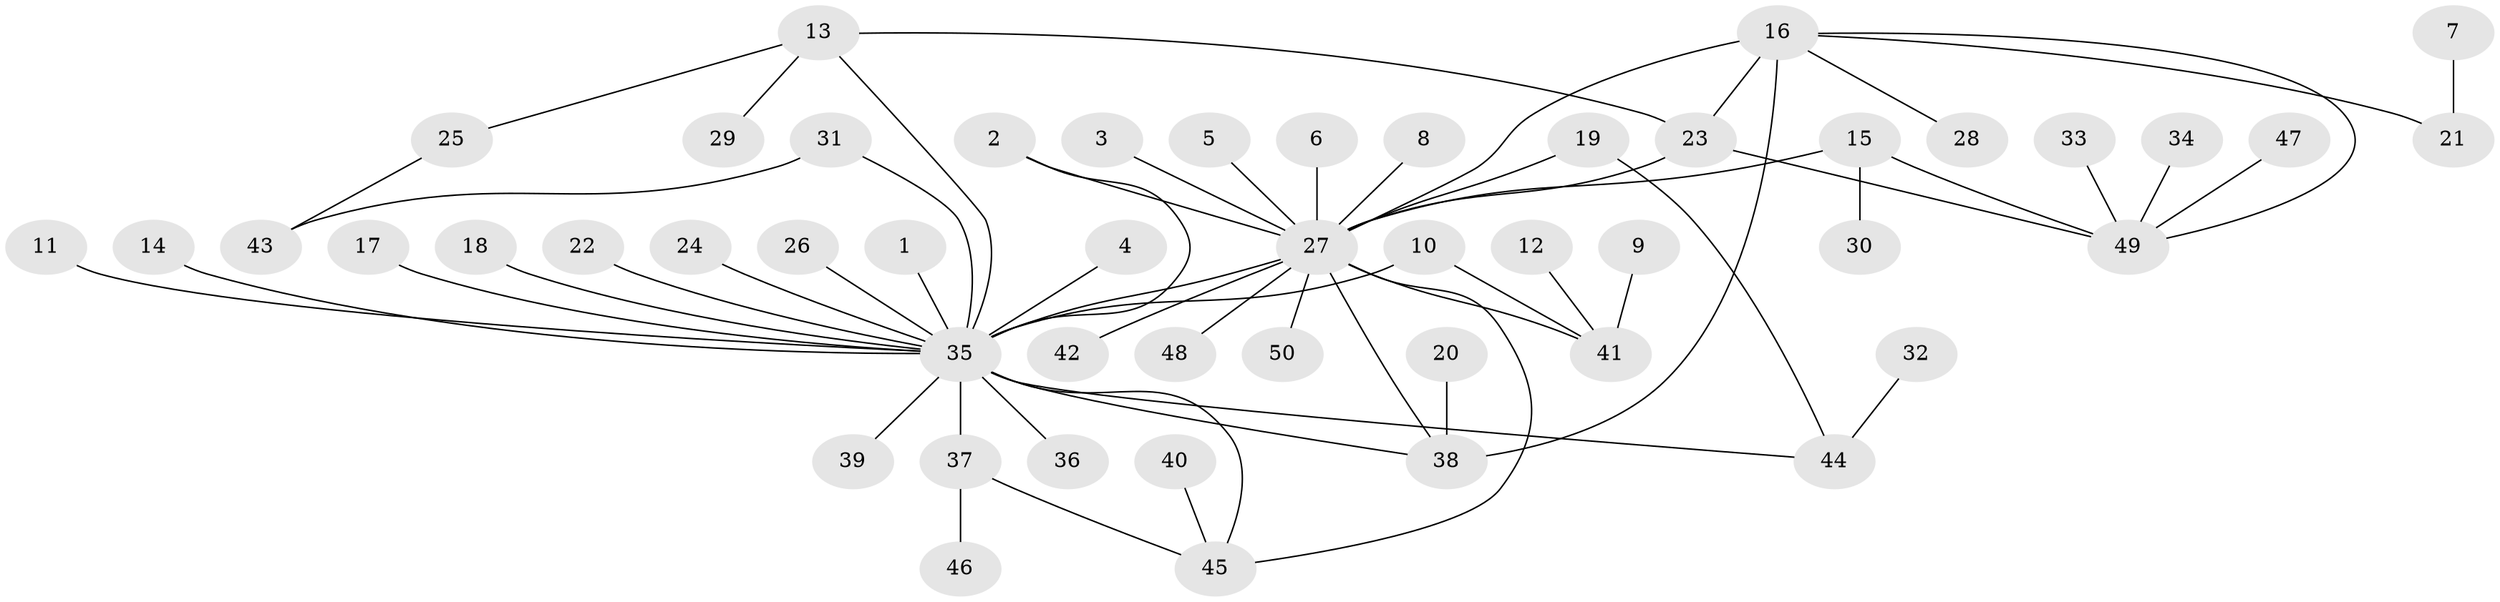 // original degree distribution, {18: 0.010101010101010102, 3: 0.1111111111111111, 19: 0.010101010101010102, 6: 0.04040404040404041, 1: 0.5454545454545454, 2: 0.21212121212121213, 5: 0.030303030303030304, 4: 0.030303030303030304, 7: 0.010101010101010102}
// Generated by graph-tools (version 1.1) at 2025/50/03/09/25 03:50:00]
// undirected, 50 vertices, 61 edges
graph export_dot {
graph [start="1"]
  node [color=gray90,style=filled];
  1;
  2;
  3;
  4;
  5;
  6;
  7;
  8;
  9;
  10;
  11;
  12;
  13;
  14;
  15;
  16;
  17;
  18;
  19;
  20;
  21;
  22;
  23;
  24;
  25;
  26;
  27;
  28;
  29;
  30;
  31;
  32;
  33;
  34;
  35;
  36;
  37;
  38;
  39;
  40;
  41;
  42;
  43;
  44;
  45;
  46;
  47;
  48;
  49;
  50;
  1 -- 35 [weight=1.0];
  2 -- 27 [weight=1.0];
  2 -- 35 [weight=1.0];
  3 -- 27 [weight=1.0];
  4 -- 35 [weight=1.0];
  5 -- 27 [weight=1.0];
  6 -- 27 [weight=1.0];
  7 -- 21 [weight=1.0];
  8 -- 27 [weight=1.0];
  9 -- 41 [weight=1.0];
  10 -- 35 [weight=1.0];
  10 -- 41 [weight=1.0];
  11 -- 35 [weight=1.0];
  12 -- 41 [weight=1.0];
  13 -- 23 [weight=1.0];
  13 -- 25 [weight=1.0];
  13 -- 29 [weight=1.0];
  13 -- 35 [weight=1.0];
  14 -- 35 [weight=1.0];
  15 -- 27 [weight=1.0];
  15 -- 30 [weight=1.0];
  15 -- 49 [weight=1.0];
  16 -- 21 [weight=1.0];
  16 -- 23 [weight=1.0];
  16 -- 27 [weight=1.0];
  16 -- 28 [weight=1.0];
  16 -- 38 [weight=2.0];
  16 -- 49 [weight=1.0];
  17 -- 35 [weight=1.0];
  18 -- 35 [weight=1.0];
  19 -- 27 [weight=1.0];
  19 -- 44 [weight=1.0];
  20 -- 38 [weight=1.0];
  22 -- 35 [weight=1.0];
  23 -- 27 [weight=1.0];
  23 -- 49 [weight=1.0];
  24 -- 35 [weight=1.0];
  25 -- 43 [weight=1.0];
  26 -- 35 [weight=1.0];
  27 -- 35 [weight=1.0];
  27 -- 38 [weight=1.0];
  27 -- 41 [weight=1.0];
  27 -- 42 [weight=1.0];
  27 -- 45 [weight=1.0];
  27 -- 48 [weight=1.0];
  27 -- 50 [weight=1.0];
  31 -- 35 [weight=1.0];
  31 -- 43 [weight=1.0];
  32 -- 44 [weight=1.0];
  33 -- 49 [weight=1.0];
  34 -- 49 [weight=1.0];
  35 -- 36 [weight=1.0];
  35 -- 37 [weight=1.0];
  35 -- 38 [weight=1.0];
  35 -- 39 [weight=1.0];
  35 -- 44 [weight=1.0];
  35 -- 45 [weight=1.0];
  37 -- 45 [weight=1.0];
  37 -- 46 [weight=1.0];
  40 -- 45 [weight=1.0];
  47 -- 49 [weight=1.0];
}
